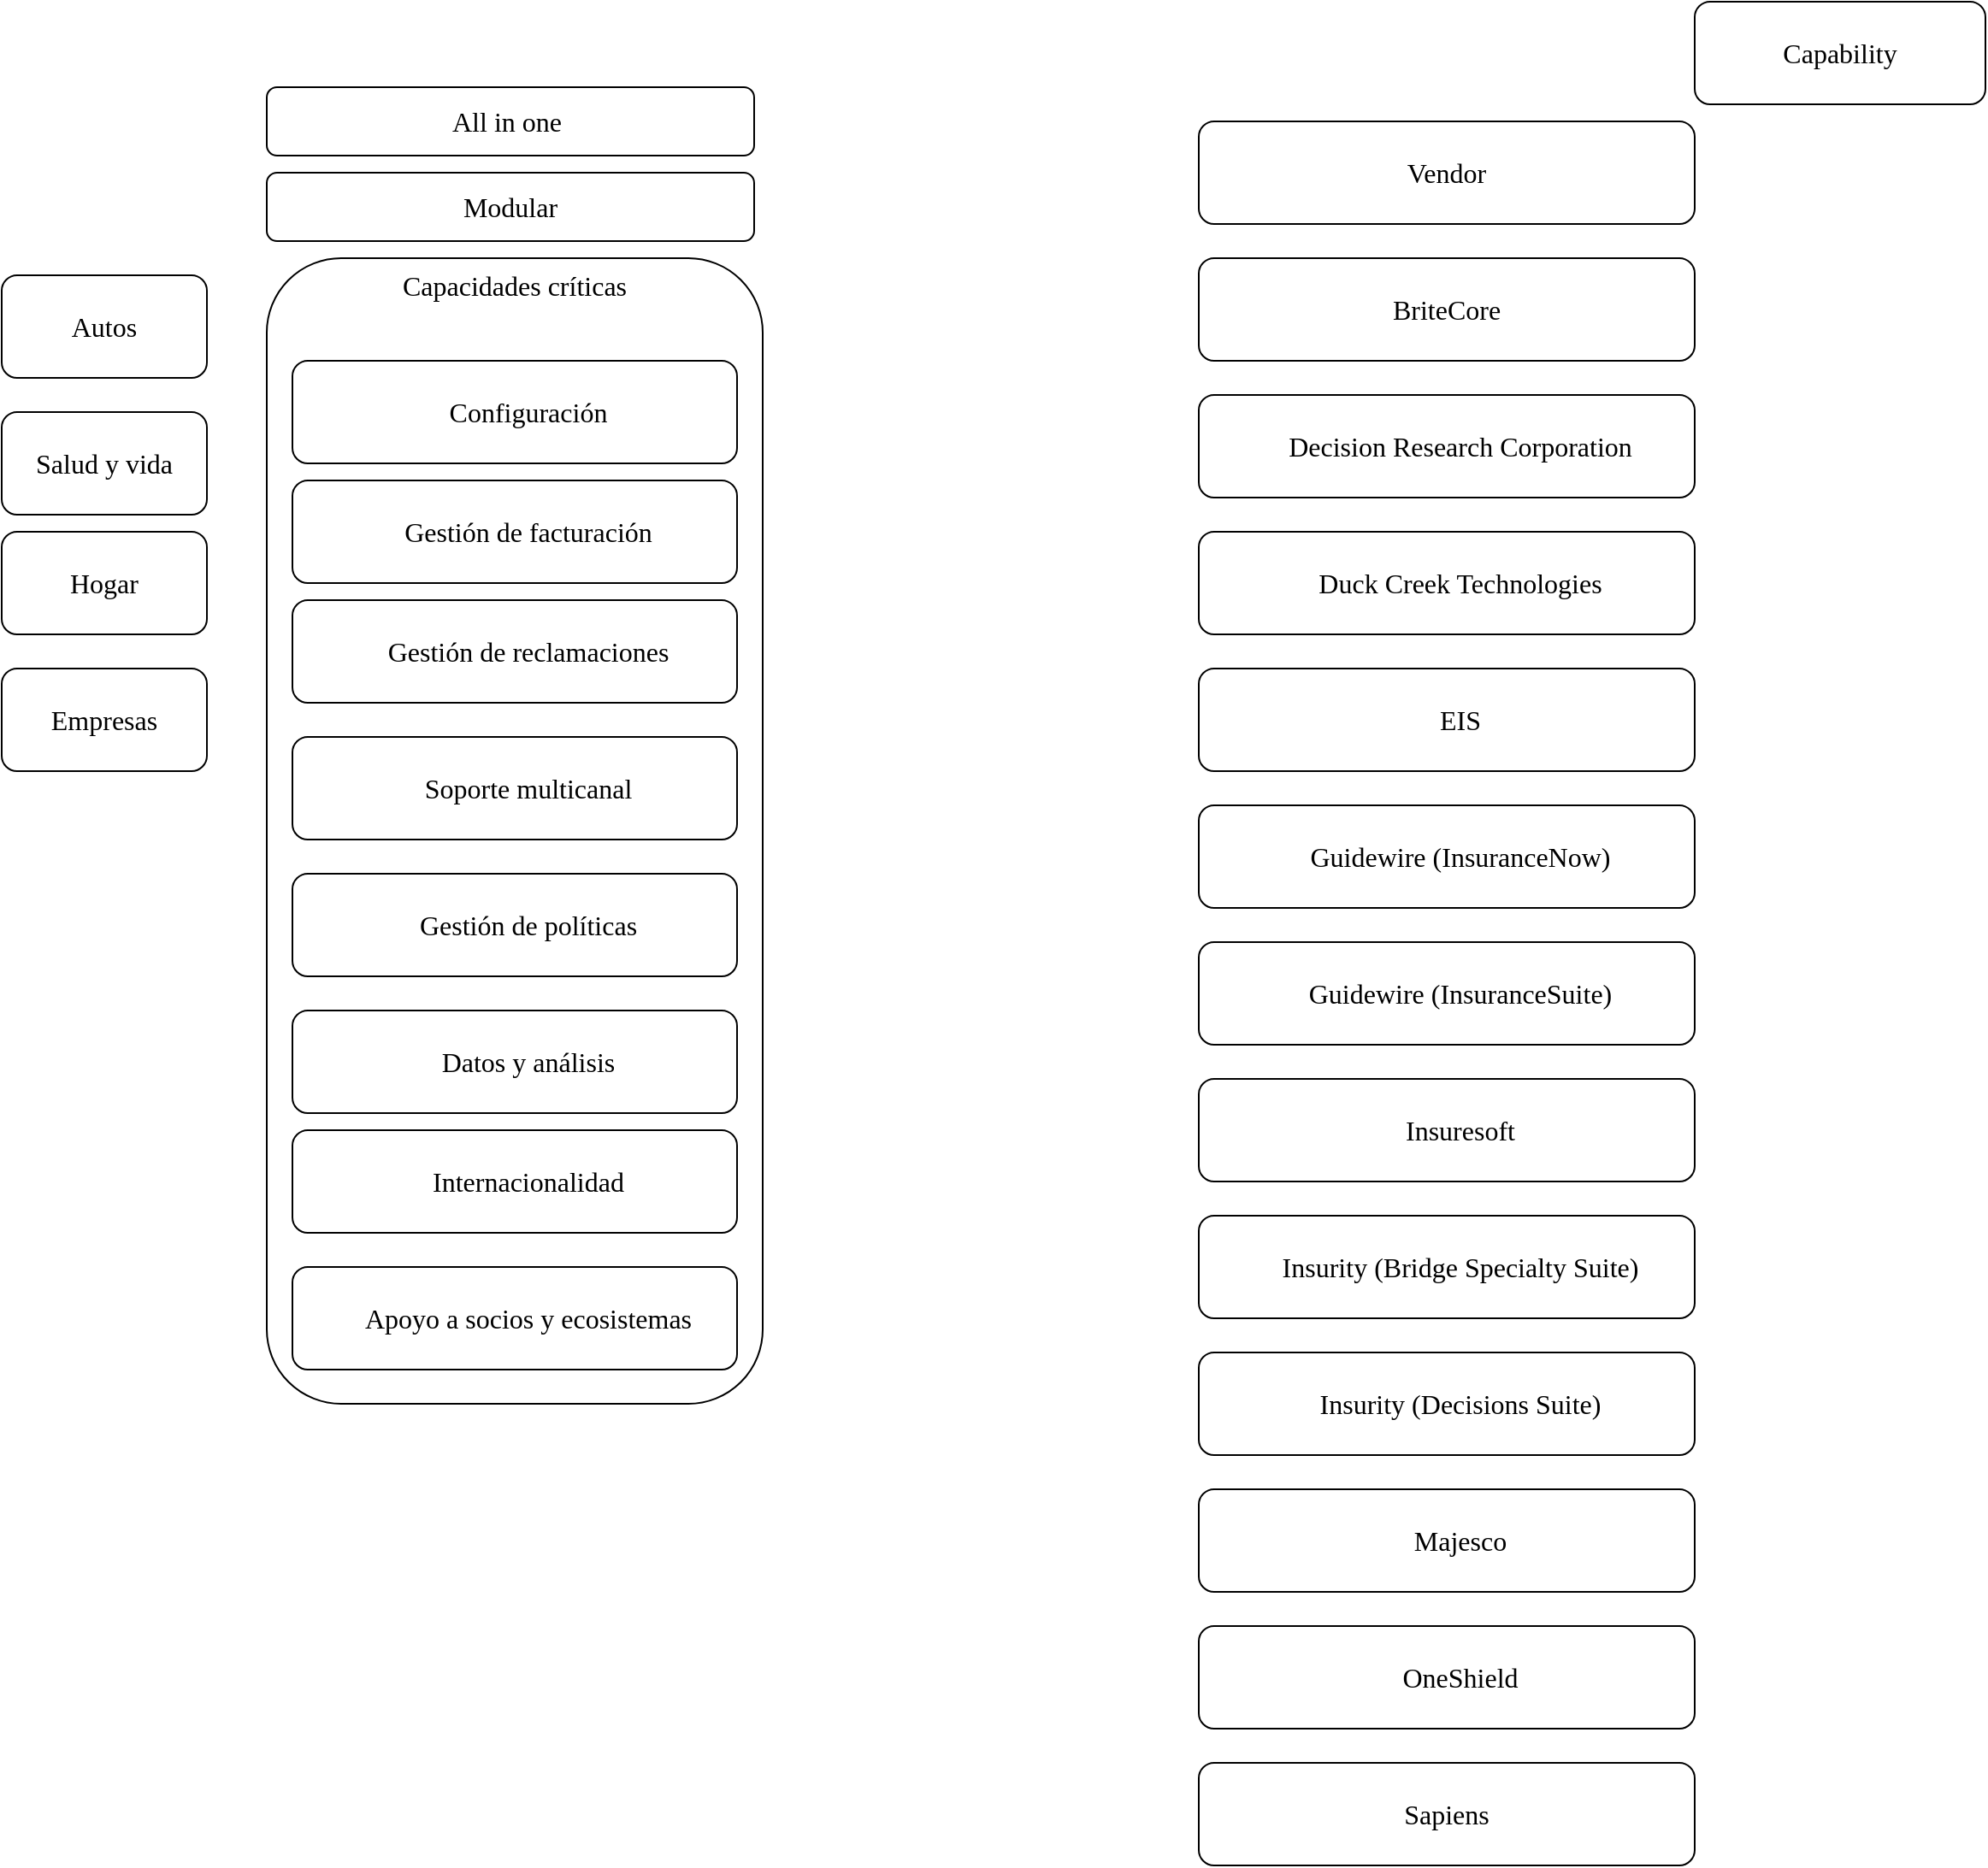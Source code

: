 <mxfile version="20.4.0" type="github"><diagram id="CVncSvfTRXWKGD7XDJtc" name="Página-1"><mxGraphModel dx="1935" dy="1721" grid="1" gridSize="10" guides="1" tooltips="1" connect="1" arrows="1" fold="1" page="1" pageScale="1" pageWidth="827" pageHeight="1169" math="0" shadow="0"><root><mxCell id="0"/><mxCell id="1" parent="0"/><mxCell id="CizckSoqbS4Y71LwHCDJ-7" value="&lt;span data-reactroot=&quot;&quot; class=&quot;notion-enable-hover&quot; data-token-index=&quot;0&quot; style=&quot;font-size: 16px;&quot;&gt;Capacidades críticas&lt;/span&gt;" style="rounded=1;whiteSpace=wrap;html=1;fontFamily=Verdana;fontSize=16;fontStyle=0;verticalAlign=top;" vertex="1" parent="1"><mxGeometry x="75" y="90" width="290" height="670" as="geometry"/></mxCell><mxCell id="CizckSoqbS4Y71LwHCDJ-1" value="&lt;ul style=&quot;box-sizing: border-box; margin-top: 15px; margin-bottom: 0px; margin-left: 0px; padding-left: 0px; font-size: 16px; text-align: left; background-color: rgb(255, 255, 255); list-style: outside url(&amp;quot;data:image/gif;base64,R0lGODlhBQAKAIABAAAAAP///yH5BAEAAAEALAAAAAAFAAoAAAIIjI+ZwKwPUQEAOw==&amp;quot;) !important;&quot;&gt;&lt;li style=&quot;box-sizing: border-box; font-feature-settings: &amp;quot;ss05&amp;quot;; margin: 0px 0px 15px; line-height: 30px; list-style: none; padding-left: 16px; position: relative; font-size: 16px;&quot;&gt;&lt;font style=&quot;box-sizing: border-box; vertical-align: inherit; font-size: 16px;&quot;&gt;Configuración&lt;/font&gt;&lt;/li&gt;&lt;/ul&gt;" style="rounded=1;whiteSpace=wrap;html=1;fontStyle=0;fontFamily=Verdana;fontSize=16;" vertex="1" parent="1"><mxGeometry x="90" y="150" width="260" height="60" as="geometry"/></mxCell><mxCell id="CizckSoqbS4Y71LwHCDJ-8" value="&lt;ul style=&quot;box-sizing: border-box; margin-top: 15px; margin-bottom: 0px; margin-left: 0px; padding-left: 0px; font-size: 16px; text-align: left; background-color: rgb(255, 255, 255); list-style: outside url(&amp;quot;data:image/gif;base64,R0lGODlhBQAKAIABAAAAAP///yH5BAEAAAEALAAAAAAFAAoAAAIIjI+ZwKwPUQEAOw==&amp;quot;) !important;&quot;&gt;&lt;li style=&quot;box-sizing: border-box; font-feature-settings: &amp;quot;ss05&amp;quot;; margin: 0px 0px 15px; line-height: 30px; list-style: none; padding-left: 16px; position: relative; font-size: 16px;&quot;&gt;&lt;font style=&quot;box-sizing: border-box; vertical-align: inherit; font-size: 16px;&quot;&gt;Gestión de facturación&lt;/font&gt;&lt;/li&gt;&lt;/ul&gt;" style="rounded=1;whiteSpace=wrap;html=1;fontFamily=Verdana;fontSize=16;" vertex="1" parent="1"><mxGeometry x="90" y="220" width="260" height="60" as="geometry"/></mxCell><mxCell id="CizckSoqbS4Y71LwHCDJ-9" value="&lt;ul style=&quot;box-sizing: border-box; margin-top: 15px; margin-bottom: 0px; margin-left: 0px; padding-left: 0px; font-size: 16px; text-align: left; background-color: rgb(255, 255, 255); list-style: outside url(&amp;quot;data:image/gif;base64,R0lGODlhBQAKAIABAAAAAP///yH5BAEAAAEALAAAAAAFAAoAAAIIjI+ZwKwPUQEAOw==&amp;quot;) !important;&quot;&gt;&lt;li style=&quot;box-sizing: border-box; font-feature-settings: &amp;quot;ss05&amp;quot;; margin: 0px 0px 15px; line-height: 30px; list-style: none; padding-left: 16px; position: relative; font-size: 16px;&quot;&gt;&lt;font style=&quot;box-sizing: border-box; vertical-align: inherit; font-size: 16px;&quot;&gt;Gestión de reclamaciones&lt;/font&gt;&lt;/li&gt;&lt;/ul&gt;" style="rounded=1;whiteSpace=wrap;html=1;fontFamily=Verdana;fontSize=16;" vertex="1" parent="1"><mxGeometry x="90" y="290" width="260" height="60" as="geometry"/></mxCell><mxCell id="CizckSoqbS4Y71LwHCDJ-10" value="&lt;ul style=&quot;box-sizing: border-box; margin-top: 15px; margin-bottom: 0px; margin-left: 0px; padding-left: 0px; font-size: 16px; text-align: left; background-color: rgb(255, 255, 255); list-style: outside url(&amp;quot;data:image/gif;base64,R0lGODlhBQAKAIABAAAAAP///yH5BAEAAAEALAAAAAAFAAoAAAIIjI+ZwKwPUQEAOw==&amp;quot;) !important;&quot;&gt;&lt;li style=&quot;box-sizing: border-box; font-feature-settings: &amp;quot;ss05&amp;quot;; margin: 0px 0px 15px; line-height: 30px; list-style: none; padding-left: 16px; position: relative; font-size: 16px;&quot;&gt;&lt;font style=&quot;box-sizing: border-box; vertical-align: inherit; font-size: 16px;&quot;&gt;Soporte multicanal&lt;/font&gt;&lt;/li&gt;&lt;/ul&gt;" style="rounded=1;whiteSpace=wrap;html=1;fontFamily=Verdana;fontSize=16;" vertex="1" parent="1"><mxGeometry x="90" y="370" width="260" height="60" as="geometry"/></mxCell><mxCell id="CizckSoqbS4Y71LwHCDJ-11" value="&lt;ul style=&quot;box-sizing: border-box; margin-top: 15px; margin-bottom: 0px; margin-left: 0px; padding-left: 0px; font-size: 16px; text-align: left; background-color: rgb(255, 255, 255); list-style: outside url(&amp;quot;data:image/gif;base64,R0lGODlhBQAKAIABAAAAAP///yH5BAEAAAEALAAAAAAFAAoAAAIIjI+ZwKwPUQEAOw==&amp;quot;) !important;&quot;&gt;&lt;li style=&quot;box-sizing: border-box; font-feature-settings: &amp;quot;ss05&amp;quot;; margin: 0px 0px 15px; line-height: 30px; list-style: none; padding-left: 16px; position: relative; font-size: 16px;&quot;&gt;&lt;font style=&quot;box-sizing: border-box; vertical-align: inherit; font-size: 16px;&quot;&gt;Gestión de políticas&lt;/font&gt;&lt;/li&gt;&lt;/ul&gt;" style="rounded=1;whiteSpace=wrap;html=1;fontFamily=Verdana;fontSize=16;" vertex="1" parent="1"><mxGeometry x="90" y="450" width="260" height="60" as="geometry"/></mxCell><mxCell id="CizckSoqbS4Y71LwHCDJ-12" value="&lt;ul style=&quot;box-sizing: border-box; margin-top: 15px; margin-bottom: 0px; margin-left: 0px; padding-left: 0px; font-size: 16px; text-align: left; background-color: rgb(255, 255, 255); list-style: outside url(&amp;quot;data:image/gif;base64,R0lGODlhBQAKAIABAAAAAP///yH5BAEAAAEALAAAAAAFAAoAAAIIjI+ZwKwPUQEAOw==&amp;quot;) !important;&quot;&gt;&lt;li style=&quot;box-sizing: border-box; font-feature-settings: &amp;quot;ss05&amp;quot;; margin: 0px 0px 15px; line-height: 30px; list-style: none; padding-left: 16px; position: relative; font-size: 16px;&quot;&gt;&lt;font style=&quot;box-sizing: border-box; vertical-align: inherit; font-size: 16px;&quot;&gt;Datos y análisis&lt;/font&gt;&lt;/li&gt;&lt;/ul&gt;" style="rounded=1;whiteSpace=wrap;html=1;fontFamily=Verdana;fontSize=16;" vertex="1" parent="1"><mxGeometry x="90" y="530" width="260" height="60" as="geometry"/></mxCell><mxCell id="CizckSoqbS4Y71LwHCDJ-13" value="&lt;ul style=&quot;box-sizing: border-box; margin-top: 15px; margin-bottom: 0px; margin-left: 0px; padding-left: 0px; font-size: 16px; text-align: left; background-color: rgb(255, 255, 255); list-style: outside url(&amp;quot;data:image/gif;base64,R0lGODlhBQAKAIABAAAAAP///yH5BAEAAAEALAAAAAAFAAoAAAIIjI+ZwKwPUQEAOw==&amp;quot;) !important;&quot;&gt;&lt;li style=&quot;box-sizing: border-box; font-feature-settings: &amp;quot;ss05&amp;quot;; margin: 0px 0px 15px; line-height: 30px; list-style: none; padding-left: 16px; position: relative; font-size: 16px;&quot;&gt;&lt;font style=&quot;box-sizing: border-box; vertical-align: inherit; font-size: 16px;&quot;&gt;Internacionalidad&lt;/font&gt;&lt;/li&gt;&lt;/ul&gt;" style="rounded=1;whiteSpace=wrap;html=1;fontFamily=Verdana;fontSize=16;" vertex="1" parent="1"><mxGeometry x="90" y="600" width="260" height="60" as="geometry"/></mxCell><mxCell id="CizckSoqbS4Y71LwHCDJ-14" value="&lt;ul style=&quot;box-sizing: border-box; margin-top: 15px; margin-bottom: 0px; margin-left: 0px; padding-left: 0px; font-size: 16px; background-color: rgb(255, 255, 255); list-style: outside url(&amp;quot;data:image/gif;base64,R0lGODlhBQAKAIABAAAAAP///yH5BAEAAAEALAAAAAAFAAoAAAIIjI+ZwKwPUQEAOw==&amp;quot;) !important;&quot;&gt;&lt;li style=&quot;box-sizing: border-box; font-feature-settings: &amp;quot;ss05&amp;quot;; margin: 0px 0px 15px; line-height: 30px; list-style: none; padding-left: 16px; position: relative; font-size: 16px;&quot;&gt;&lt;font style=&quot;box-sizing: border-box; vertical-align: inherit; font-size: 16px;&quot;&gt;Apoyo a socios y ecosistemas&lt;/font&gt;&lt;/li&gt;&lt;/ul&gt;" style="rounded=1;whiteSpace=wrap;html=1;fontFamily=Verdana;fontSize=16;align=center;" vertex="1" parent="1"><mxGeometry x="90" y="680" width="260" height="60" as="geometry"/></mxCell><mxCell id="CizckSoqbS4Y71LwHCDJ-16" value="All in one&amp;nbsp;" style="rounded=1;whiteSpace=wrap;html=1;fontFamily=Verdana;fontSize=16;" vertex="1" parent="1"><mxGeometry x="75" y="-10" width="285" height="40" as="geometry"/></mxCell><mxCell id="CizckSoqbS4Y71LwHCDJ-22" value="Modular" style="rounded=1;whiteSpace=wrap;html=1;fontFamily=Verdana;fontSize=16;" vertex="1" parent="1"><mxGeometry x="75" y="40" width="285" height="40" as="geometry"/></mxCell><mxCell id="CizckSoqbS4Y71LwHCDJ-23" value="&lt;span data-reactroot=&quot;&quot; class=&quot;notion-enable-hover&quot; data-token-index=&quot;0&quot; style=&quot;font-size: 16px;&quot;&gt;Autos&lt;/span&gt;" style="rounded=1;whiteSpace=wrap;html=1;fontFamily=Verdana;fontSize=16;fontStyle=0" vertex="1" parent="1"><mxGeometry x="-80" y="100" width="120" height="60" as="geometry"/></mxCell><mxCell id="CizckSoqbS4Y71LwHCDJ-24" value="&lt;span data-reactroot=&quot;&quot; class=&quot;notion-enable-hover&quot; data-token-index=&quot;0&quot; style=&quot;font-size: 16px;&quot;&gt;Salud y vida&lt;/span&gt;" style="rounded=1;whiteSpace=wrap;html=1;fontFamily=Verdana;fontSize=16;fontStyle=0;" vertex="1" parent="1"><mxGeometry x="-80" y="180" width="120" height="60" as="geometry"/></mxCell><mxCell id="CizckSoqbS4Y71LwHCDJ-25" value="&lt;span data-reactroot=&quot;&quot; class=&quot;notion-enable-hover&quot; data-token-index=&quot;1&quot; style=&quot;font-size: 16px;&quot;&gt;Hogar&lt;/span&gt;" style="rounded=1;whiteSpace=wrap;html=1;fontFamily=Verdana;fontSize=16;" vertex="1" parent="1"><mxGeometry x="-80" y="250" width="120" height="60" as="geometry"/></mxCell><mxCell id="CizckSoqbS4Y71LwHCDJ-26" value="&lt;span data-reactroot=&quot;&quot; class=&quot;notion-enable-hover&quot; data-token-index=&quot;0&quot; style=&quot;font-size: 16px;&quot;&gt;Empresas&lt;/span&gt;" style="rounded=1;whiteSpace=wrap;html=1;fontFamily=Verdana;fontSize=16;" vertex="1" parent="1"><mxGeometry x="-80" y="330" width="120" height="60" as="geometry"/></mxCell><mxCell id="CizckSoqbS4Y71LwHCDJ-27" value="&lt;ul style=&quot;box-sizing: border-box; margin-top: 15px; margin-bottom: 0px; margin-left: 0px; padding-left: 0px; font-size: 16px; text-align: left; background-color: rgb(255, 255, 255); list-style: outside url(&amp;quot;data:image/gif;base64,R0lGODlhBQAKAIABAAAAAP///yH5BAEAAAEALAAAAAAFAAoAAAIIjI+ZwKwPUQEAOw==&amp;quot;) !important;&quot;&gt;&lt;li style=&quot;box-sizing: border-box; font-feature-settings: &amp;quot;ss05&amp;quot;; margin: 0px 0px 15px; line-height: 30px; list-style: none; padding-left: 16px; position: relative; font-size: 16px;&quot;&gt;Guidewire (InsuranceSuite)&lt;/li&gt;&lt;/ul&gt;" style="rounded=1;whiteSpace=wrap;html=1;strokeColor=default;fontFamily=Verdana;fontSize=16;fontColor=#000000;fillColor=default;fontStyle=0" vertex="1" parent="1"><mxGeometry x="620" y="490" width="290" height="60" as="geometry"/></mxCell><mxCell id="CizckSoqbS4Y71LwHCDJ-28" value="&lt;span data-reactroot=&quot;&quot; class=&quot;notion-enable-hover&quot; data-token-index=&quot;0&quot; style=&quot;fill: rgb(51, 126, 169); font-size: 16px;&quot;&gt;BriteCore&lt;/span&gt;" style="rounded=1;whiteSpace=wrap;html=1;strokeColor=default;fontFamily=Verdana;fontSize=16;fontColor=#000000;fillColor=default;fontStyle=0" vertex="1" parent="1"><mxGeometry x="620" y="90" width="290" height="60" as="geometry"/></mxCell><mxCell id="CizckSoqbS4Y71LwHCDJ-29" value="&lt;ul style=&quot;box-sizing: border-box; margin-top: 15px; margin-bottom: 0px; margin-left: 0px; padding-left: 0px; font-size: 16px; text-align: left; background-color: rgb(255, 255, 255); list-style: outside url(&amp;quot;data:image/gif;base64,R0lGODlhBQAKAIABAAAAAP///yH5BAEAAAEALAAAAAAFAAoAAAIIjI+ZwKwPUQEAOw==&amp;quot;) !important;&quot;&gt;&lt;li style=&quot;box-sizing: border-box; font-feature-settings: &amp;quot;ss05&amp;quot;; margin: 0px 0px 15px; line-height: 30px; list-style: none; padding-left: 16px; position: relative; font-size: 16px;&quot;&gt;Decision Research Corporation&lt;/li&gt;&lt;/ul&gt;" style="rounded=1;whiteSpace=wrap;html=1;strokeColor=default;fontFamily=Verdana;fontSize=16;fontColor=#000000;fillColor=default;fontStyle=0" vertex="1" parent="1"><mxGeometry x="620" y="170" width="290" height="60" as="geometry"/></mxCell><mxCell id="CizckSoqbS4Y71LwHCDJ-30" value="&lt;ul style=&quot;box-sizing: border-box; margin-top: 15px; margin-bottom: 0px; margin-left: 0px; padding-left: 0px; font-size: 16px; text-align: left; background-color: rgb(255, 255, 255); list-style: outside url(&amp;quot;data:image/gif;base64,R0lGODlhBQAKAIABAAAAAP///yH5BAEAAAEALAAAAAAFAAoAAAIIjI+ZwKwPUQEAOw==&amp;quot;) !important;&quot;&gt;&lt;li style=&quot;box-sizing: border-box; font-feature-settings: &amp;quot;ss05&amp;quot;; margin: 0px 0px 15px; line-height: 30px; list-style: none; padding-left: 16px; position: relative; font-size: 16px;&quot;&gt;Duck Creek Technologies&lt;/li&gt;&lt;/ul&gt;" style="rounded=1;whiteSpace=wrap;html=1;strokeColor=default;fontFamily=Verdana;fontSize=16;fontColor=#000000;fillColor=default;fontStyle=0" vertex="1" parent="1"><mxGeometry x="620" y="250" width="290" height="60" as="geometry"/></mxCell><mxCell id="CizckSoqbS4Y71LwHCDJ-31" value="&lt;ul style=&quot;box-sizing: border-box; margin-top: 15px; margin-bottom: 0px; margin-left: 0px; padding-left: 0px; font-size: 16px; text-align: left; background-color: rgb(255, 255, 255); list-style: outside url(&amp;quot;data:image/gif;base64,R0lGODlhBQAKAIABAAAAAP///yH5BAEAAAEALAAAAAAFAAoAAAIIjI+ZwKwPUQEAOw==&amp;quot;) !important;&quot;&gt;&lt;li style=&quot;box-sizing: border-box; font-feature-settings: &amp;quot;ss05&amp;quot;; margin: 0px 0px 15px; line-height: 30px; list-style: none; padding-left: 16px; position: relative; font-size: 16px;&quot;&gt;EIS&lt;/li&gt;&lt;/ul&gt;" style="rounded=1;whiteSpace=wrap;html=1;strokeColor=default;fontFamily=Verdana;fontSize=16;fontColor=#000000;fillColor=default;fontStyle=0" vertex="1" parent="1"><mxGeometry x="620" y="330" width="290" height="60" as="geometry"/></mxCell><mxCell id="CizckSoqbS4Y71LwHCDJ-32" value="&lt;ul style=&quot;box-sizing: border-box; margin-top: 15px; margin-bottom: 0px; margin-left: 0px; padding-left: 0px; font-size: 16px; text-align: left; background-color: rgb(255, 255, 255); list-style: outside url(&amp;quot;data:image/gif;base64,R0lGODlhBQAKAIABAAAAAP///yH5BAEAAAEALAAAAAAFAAoAAAIIjI+ZwKwPUQEAOw==&amp;quot;) !important;&quot;&gt;&lt;li style=&quot;box-sizing: border-box; font-feature-settings: &amp;quot;ss05&amp;quot;; margin: 0px 0px 15px; line-height: 30px; list-style: none; padding-left: 16px; position: relative; font-size: 16px;&quot;&gt;Guidewire (InsuranceNow)&lt;/li&gt;&lt;/ul&gt;" style="rounded=1;whiteSpace=wrap;html=1;strokeColor=default;fontFamily=Verdana;fontSize=16;fontColor=#000000;fillColor=default;fontStyle=0" vertex="1" parent="1"><mxGeometry x="620" y="410" width="290" height="60" as="geometry"/></mxCell><mxCell id="CizckSoqbS4Y71LwHCDJ-33" value="&lt;ul style=&quot;box-sizing: border-box; margin-top: 15px; margin-bottom: 0px; margin-left: 0px; padding-left: 0px; font-size: 16px; text-align: left; background-color: rgb(255, 255, 255); list-style: outside url(&amp;quot;data:image/gif;base64,R0lGODlhBQAKAIABAAAAAP///yH5BAEAAAEALAAAAAAFAAoAAAIIjI+ZwKwPUQEAOw==&amp;quot;) !important;&quot;&gt;&lt;li style=&quot;box-sizing: border-box; font-feature-settings: &amp;quot;ss05&amp;quot;; margin: 0px 0px 15px; line-height: 30px; list-style: none; padding-left: 16px; position: relative; font-size: 16px;&quot;&gt;Insuresoft&lt;/li&gt;&lt;/ul&gt;" style="rounded=1;whiteSpace=wrap;html=1;strokeColor=default;fontFamily=Verdana;fontSize=16;fontColor=#000000;fillColor=default;fontStyle=0" vertex="1" parent="1"><mxGeometry x="620" y="570" width="290" height="60" as="geometry"/></mxCell><mxCell id="CizckSoqbS4Y71LwHCDJ-35" value="&lt;ul style=&quot;box-sizing: border-box; margin-top: 15px; margin-bottom: 0px; margin-left: 0px; padding-left: 0px; font-size: 16px; text-align: left; background-color: rgb(255, 255, 255); list-style: outside url(&amp;quot;data:image/gif;base64,R0lGODlhBQAKAIABAAAAAP///yH5BAEAAAEALAAAAAAFAAoAAAIIjI+ZwKwPUQEAOw==&amp;quot;) !important;&quot;&gt;&lt;li style=&quot;box-sizing: border-box; font-feature-settings: &amp;quot;ss05&amp;quot;; margin: 0px 0px 15px; line-height: 30px; list-style: none; padding-left: 16px; position: relative; font-size: 16px;&quot;&gt;Insurity (Bridge Specialty Suite)&lt;/li&gt;&lt;/ul&gt;" style="rounded=1;whiteSpace=wrap;html=1;strokeColor=default;fontFamily=Verdana;fontSize=16;fontColor=#000000;fillColor=default;fontStyle=0" vertex="1" parent="1"><mxGeometry x="620" y="650" width="290" height="60" as="geometry"/></mxCell><mxCell id="CizckSoqbS4Y71LwHCDJ-36" value="&lt;ul style=&quot;box-sizing: border-box; margin-top: 15px; margin-bottom: 0px; margin-left: 0px; padding-left: 0px; font-size: 16px; text-align: left; background-color: rgb(255, 255, 255); list-style: outside url(&amp;quot;data:image/gif;base64,R0lGODlhBQAKAIABAAAAAP///yH5BAEAAAEALAAAAAAFAAoAAAIIjI+ZwKwPUQEAOw==&amp;quot;) !important;&quot;&gt;&lt;li style=&quot;box-sizing: border-box; font-feature-settings: &amp;quot;ss05&amp;quot;; margin: 0px 0px 15px; line-height: 30px; list-style: none; padding-left: 16px; position: relative; font-size: 16px;&quot;&gt;Insurity (Decisions Suite)&lt;/li&gt;&lt;/ul&gt;" style="rounded=1;whiteSpace=wrap;html=1;strokeColor=default;fontFamily=Verdana;fontSize=16;fontColor=#000000;fillColor=default;fontStyle=0" vertex="1" parent="1"><mxGeometry x="620" y="730" width="290" height="60" as="geometry"/></mxCell><mxCell id="CizckSoqbS4Y71LwHCDJ-37" value="&lt;ul style=&quot;box-sizing: border-box; margin-top: 15px; margin-bottom: 0px; margin-left: 0px; padding-left: 0px; font-size: 16px; text-align: left; background-color: rgb(255, 255, 255); list-style: outside url(&amp;quot;data:image/gif;base64,R0lGODlhBQAKAIABAAAAAP///yH5BAEAAAEALAAAAAAFAAoAAAIIjI+ZwKwPUQEAOw==&amp;quot;) !important;&quot;&gt;&lt;li style=&quot;box-sizing: border-box; font-feature-settings: &amp;quot;ss05&amp;quot;; margin: 0px 0px 15px; line-height: 30px; list-style: none; padding-left: 16px; position: relative; font-size: 16px;&quot;&gt;Majesco&lt;/li&gt;&lt;/ul&gt;" style="rounded=1;whiteSpace=wrap;html=1;strokeColor=default;fontFamily=Verdana;fontSize=16;fontColor=#000000;fillColor=default;fontStyle=0" vertex="1" parent="1"><mxGeometry x="620" y="810" width="290" height="60" as="geometry"/></mxCell><mxCell id="CizckSoqbS4Y71LwHCDJ-38" value="&lt;ul style=&quot;box-sizing: border-box; margin-top: 15px; margin-bottom: 0px; margin-left: 0px; padding-left: 0px; font-size: 16px; text-align: left; background-color: rgb(255, 255, 255); list-style: outside url(&amp;quot;data:image/gif;base64,R0lGODlhBQAKAIABAAAAAP///yH5BAEAAAEALAAAAAAFAAoAAAIIjI+ZwKwPUQEAOw==&amp;quot;) !important;&quot;&gt;&lt;li style=&quot;box-sizing: border-box; font-feature-settings: &amp;quot;ss05&amp;quot;; margin: 0px 0px 15px; line-height: 30px; list-style: none; padding-left: 16px; position: relative; font-size: 16px;&quot;&gt;OneShield&lt;/li&gt;&lt;/ul&gt;" style="rounded=1;whiteSpace=wrap;html=1;strokeColor=default;fontFamily=Verdana;fontSize=16;fontColor=#000000;fillColor=default;spacing=2;fontStyle=0" vertex="1" parent="1"><mxGeometry x="620" y="890" width="290" height="60" as="geometry"/></mxCell><mxCell id="CizckSoqbS4Y71LwHCDJ-41" value="Sapiens" style="rounded=1;whiteSpace=wrap;html=1;strokeColor=default;fontFamily=Verdana;fontSize=16;fontColor=#000000;fillColor=default;fontStyle=0" vertex="1" parent="1"><mxGeometry x="620" y="970" width="290" height="60" as="geometry"/></mxCell><mxCell id="CizckSoqbS4Y71LwHCDJ-42" value="Vendor" style="rounded=1;whiteSpace=wrap;html=1;strokeColor=default;fontFamily=Verdana;fontSize=16;fontColor=#000000;fillColor=default;" vertex="1" parent="1"><mxGeometry x="620" y="10" width="290" height="60" as="geometry"/></mxCell><mxCell id="CizckSoqbS4Y71LwHCDJ-43" value="Capability" style="rounded=1;whiteSpace=wrap;html=1;strokeColor=default;fontFamily=Verdana;fontSize=16;fontColor=#000000;fillColor=default;" vertex="1" parent="1"><mxGeometry x="910" y="-60" width="170" height="60" as="geometry"/></mxCell></root></mxGraphModel></diagram></mxfile>